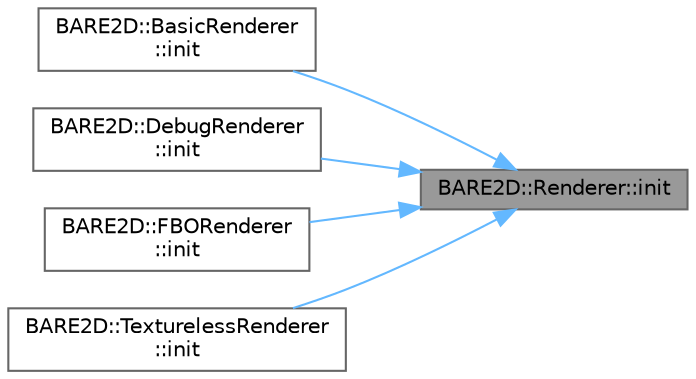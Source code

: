 digraph "BARE2D::Renderer::init"
{
 // INTERACTIVE_SVG=YES
 // LATEX_PDF_SIZE
  bgcolor="transparent";
  edge [fontname=Helvetica,fontsize=10,labelfontname=Helvetica,labelfontsize=10];
  node [fontname=Helvetica,fontsize=10,shape=box,height=0.2,width=0.4];
  rankdir="RL";
  Node1 [label="BARE2D::Renderer::init",height=0.2,width=0.4,color="gray40", fillcolor="grey60", style="filled", fontcolor="black",tooltip="Initializes all necessary bits of the renderer."];
  Node1 -> Node2 [dir="back",color="steelblue1",style="solid"];
  Node2 [label="BARE2D::BasicRenderer\l::init",height=0.2,width=0.4,color="grey40", fillcolor="white", style="filled",URL="$class_b_a_r_e2_d_1_1_basic_renderer.html#aa228c647d7fe74772a4736d51fdb7796",tooltip="Initializes all necessary bits of the renderer."];
  Node1 -> Node3 [dir="back",color="steelblue1",style="solid"];
  Node3 [label="BARE2D::DebugRenderer\l::init",height=0.2,width=0.4,color="grey40", fillcolor="white", style="filled",URL="$class_b_a_r_e2_d_1_1_debug_renderer.html#adfa84d84a1525f62c888ecdcdc3e874a",tooltip="Initializes with very rudimentary shaders (hardcoded), adds vertex attributes."];
  Node1 -> Node4 [dir="back",color="steelblue1",style="solid"];
  Node4 [label="BARE2D::FBORenderer\l::init",height=0.2,width=0.4,color="grey40", fillcolor="white", style="filled",URL="$class_b_a_r_e2_d_1_1_f_b_o_renderer.html#ac1902310c37a001b0f6d53b7d6066867",tooltip="Initializes all necessary bits of the renderer."];
  Node1 -> Node5 [dir="back",color="steelblue1",style="solid"];
  Node5 [label="BARE2D::TexturelessRenderer\l::init",height=0.2,width=0.4,color="grey40", fillcolor="white", style="filled",URL="$class_b_a_r_e2_d_1_1_textureless_renderer.html#a01951b878023daee5eef45428e8e858e",tooltip="Initializes all necessary bits of the renderer."];
}
